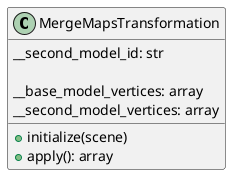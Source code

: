 @startuml
class MergeMapsTransformation {
    __second_model_id: str

    __base_model_vertices: array
    __second_model_vertices: array

    + initialize(scene)
    + apply(): array
}
@enduml